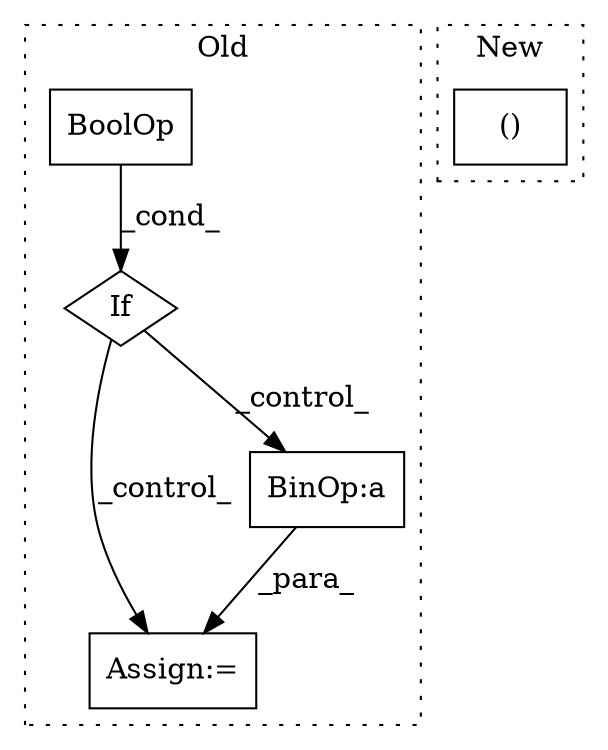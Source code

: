 digraph G {
subgraph cluster0 {
1 [label="BoolOp" a="72" s="2839" l="50" shape="box"];
3 [label="If" a="96" s="2836,2889" l="3,14" shape="diamond"];
4 [label="Assign:=" a="68" s="3243" l="3" shape="box"];
5 [label="BinOp:a" a="82" s="3291" l="3" shape="box"];
label = "Old";
style="dotted";
}
subgraph cluster1 {
2 [label="()" a="54" s="2922" l="0" shape="box"];
label = "New";
style="dotted";
}
1 -> 3 [label="_cond_"];
3 -> 5 [label="_control_"];
3 -> 4 [label="_control_"];
5 -> 4 [label="_para_"];
}